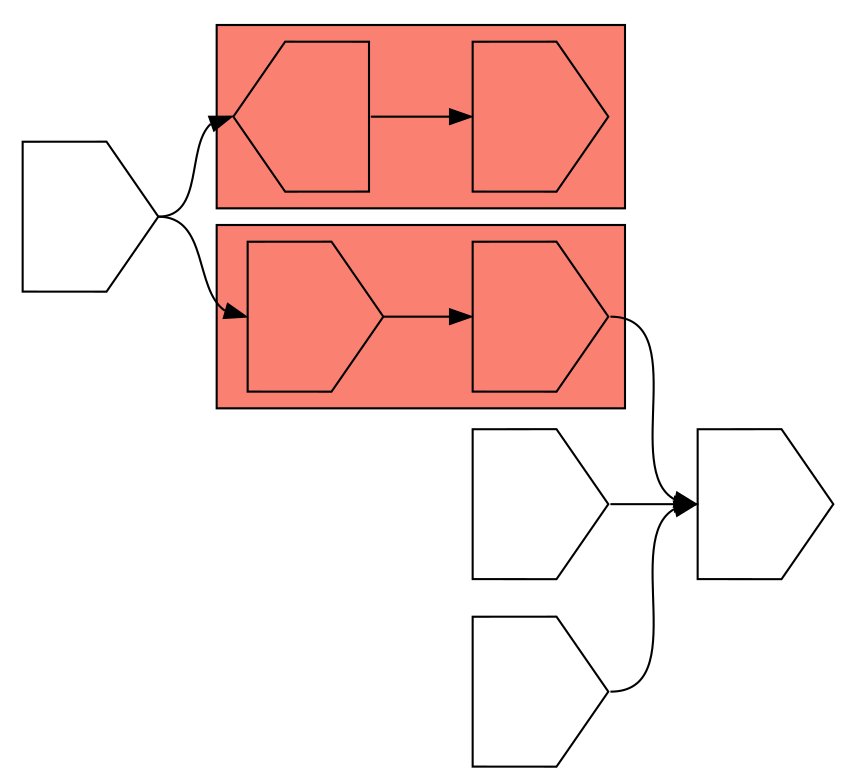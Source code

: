 digraph asm {
	rotate=90;
	edge [headport=n,tailport=s];
subgraph cluster_C2464_8247 {
	2464 [label="",height=1,width=1,shape=invhouse];
	8247 [label="",height=1,width=1,shape=invhouse];
	style=filled;
	fillcolor=salmon;
}
subgraph cluster_C2418_20071 {
	2418 [label="",height=1,width=1,shape=house];
	20071 [label="",height=1,width=1,shape=invhouse];
	style=filled;
	fillcolor=salmon;
}
	5061 [label="",height=1,width=1,shape=invhouse];
	373 [label="",height=1,width=1,shape=invhouse];
	17940 [label="",height=1,width=1,shape=invhouse];
	5938 [label="",height=1,width=1,shape=invhouse];
	2464 -> 8247
	8247 -> 5061
	373 -> 5061
	17940 -> 5061
	5938 -> 2418
	5938 -> 2464
	2418 -> 20071
}